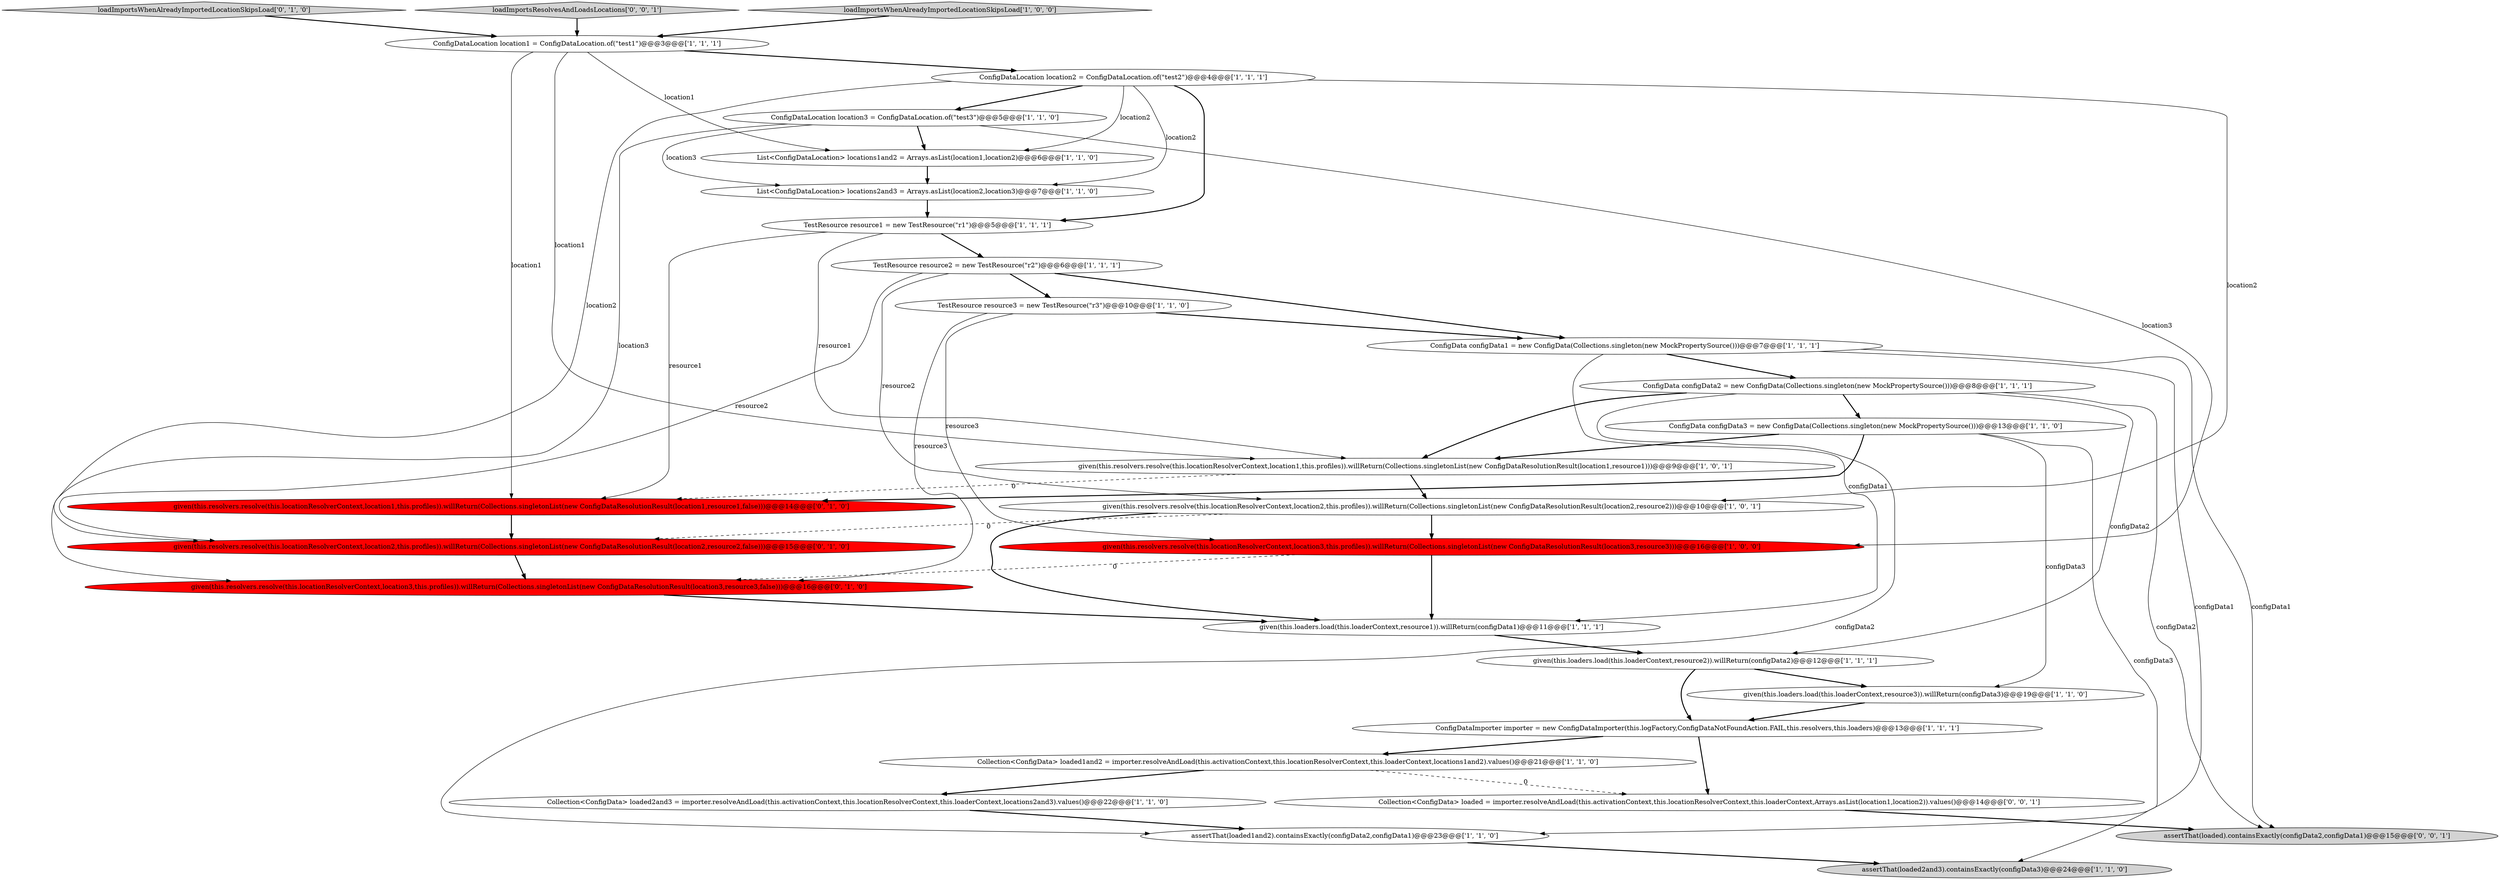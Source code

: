digraph {
14 [style = filled, label = "ConfigDataLocation location1 = ConfigDataLocation.of(\"test1\")@@@3@@@['1', '1', '1']", fillcolor = white, shape = ellipse image = "AAA0AAABBB1BBB"];
1 [style = filled, label = "assertThat(loaded2and3).containsExactly(configData3)@@@24@@@['1', '1', '0']", fillcolor = lightgray, shape = ellipse image = "AAA0AAABBB1BBB"];
22 [style = filled, label = "TestResource resource2 = new TestResource(\"r2\")@@@6@@@['1', '1', '1']", fillcolor = white, shape = ellipse image = "AAA0AAABBB1BBB"];
7 [style = filled, label = "ConfigData configData2 = new ConfigData(Collections.singleton(new MockPropertySource()))@@@8@@@['1', '1', '1']", fillcolor = white, shape = ellipse image = "AAA0AAABBB1BBB"];
12 [style = filled, label = "ConfigDataImporter importer = new ConfigDataImporter(this.logFactory,ConfigDataNotFoundAction.FAIL,this.resolvers,this.loaders)@@@13@@@['1', '1', '1']", fillcolor = white, shape = ellipse image = "AAA0AAABBB1BBB"];
6 [style = filled, label = "List<ConfigDataLocation> locations1and2 = Arrays.asList(location1,location2)@@@6@@@['1', '1', '0']", fillcolor = white, shape = ellipse image = "AAA0AAABBB1BBB"];
16 [style = filled, label = "given(this.loaders.load(this.loaderContext,resource2)).willReturn(configData2)@@@12@@@['1', '1', '1']", fillcolor = white, shape = ellipse image = "AAA0AAABBB1BBB"];
4 [style = filled, label = "ConfigData configData3 = new ConfigData(Collections.singleton(new MockPropertySource()))@@@13@@@['1', '1', '0']", fillcolor = white, shape = ellipse image = "AAA0AAABBB1BBB"];
23 [style = filled, label = "given(this.resolvers.resolve(this.locationResolverContext,location2,this.profiles)).willReturn(Collections.singletonList(new ConfigDataResolutionResult(location2,resource2,false)))@@@15@@@['0', '1', '0']", fillcolor = red, shape = ellipse image = "AAA1AAABBB2BBB"];
5 [style = filled, label = "given(this.loaders.load(this.loaderContext,resource1)).willReturn(configData1)@@@11@@@['1', '1', '1']", fillcolor = white, shape = ellipse image = "AAA0AAABBB1BBB"];
25 [style = filled, label = "given(this.resolvers.resolve(this.locationResolverContext,location1,this.profiles)).willReturn(Collections.singletonList(new ConfigDataResolutionResult(location1,resource1,false)))@@@14@@@['0', '1', '0']", fillcolor = red, shape = ellipse image = "AAA1AAABBB2BBB"];
0 [style = filled, label = "TestResource resource1 = new TestResource(\"r1\")@@@5@@@['1', '1', '1']", fillcolor = white, shape = ellipse image = "AAA0AAABBB1BBB"];
17 [style = filled, label = "Collection<ConfigData> loaded1and2 = importer.resolveAndLoad(this.activationContext,this.locationResolverContext,this.loaderContext,locations1and2).values()@@@21@@@['1', '1', '0']", fillcolor = white, shape = ellipse image = "AAA0AAABBB1BBB"];
26 [style = filled, label = "given(this.resolvers.resolve(this.locationResolverContext,location3,this.profiles)).willReturn(Collections.singletonList(new ConfigDataResolutionResult(location3,resource3,false)))@@@16@@@['0', '1', '0']", fillcolor = red, shape = ellipse image = "AAA1AAABBB2BBB"];
24 [style = filled, label = "loadImportsWhenAlreadyImportedLocationSkipsLoad['0', '1', '0']", fillcolor = lightgray, shape = diamond image = "AAA0AAABBB2BBB"];
11 [style = filled, label = "given(this.resolvers.resolve(this.locationResolverContext,location3,this.profiles)).willReturn(Collections.singletonList(new ConfigDataResolutionResult(location3,resource3)))@@@16@@@['1', '0', '0']", fillcolor = red, shape = ellipse image = "AAA1AAABBB1BBB"];
2 [style = filled, label = "ConfigDataLocation location3 = ConfigDataLocation.of(\"test3\")@@@5@@@['1', '1', '0']", fillcolor = white, shape = ellipse image = "AAA0AAABBB1BBB"];
28 [style = filled, label = "Collection<ConfigData> loaded = importer.resolveAndLoad(this.activationContext,this.locationResolverContext,this.loaderContext,Arrays.asList(location1,location2)).values()@@@14@@@['0', '0', '1']", fillcolor = white, shape = ellipse image = "AAA0AAABBB3BBB"];
21 [style = filled, label = "List<ConfigDataLocation> locations2and3 = Arrays.asList(location2,location3)@@@7@@@['1', '1', '0']", fillcolor = white, shape = ellipse image = "AAA0AAABBB1BBB"];
9 [style = filled, label = "ConfigData configData1 = new ConfigData(Collections.singleton(new MockPropertySource()))@@@7@@@['1', '1', '1']", fillcolor = white, shape = ellipse image = "AAA0AAABBB1BBB"];
15 [style = filled, label = "given(this.resolvers.resolve(this.locationResolverContext,location2,this.profiles)).willReturn(Collections.singletonList(new ConfigDataResolutionResult(location2,resource2)))@@@10@@@['1', '0', '1']", fillcolor = white, shape = ellipse image = "AAA0AAABBB1BBB"];
19 [style = filled, label = "ConfigDataLocation location2 = ConfigDataLocation.of(\"test2\")@@@4@@@['1', '1', '1']", fillcolor = white, shape = ellipse image = "AAA0AAABBB1BBB"];
29 [style = filled, label = "assertThat(loaded).containsExactly(configData2,configData1)@@@15@@@['0', '0', '1']", fillcolor = lightgray, shape = ellipse image = "AAA0AAABBB3BBB"];
18 [style = filled, label = "given(this.resolvers.resolve(this.locationResolverContext,location1,this.profiles)).willReturn(Collections.singletonList(new ConfigDataResolutionResult(location1,resource1)))@@@9@@@['1', '0', '1']", fillcolor = white, shape = ellipse image = "AAA0AAABBB1BBB"];
10 [style = filled, label = "given(this.loaders.load(this.loaderContext,resource3)).willReturn(configData3)@@@19@@@['1', '1', '0']", fillcolor = white, shape = ellipse image = "AAA0AAABBB1BBB"];
27 [style = filled, label = "loadImportsResolvesAndLoadsLocations['0', '0', '1']", fillcolor = lightgray, shape = diamond image = "AAA0AAABBB3BBB"];
8 [style = filled, label = "loadImportsWhenAlreadyImportedLocationSkipsLoad['1', '0', '0']", fillcolor = lightgray, shape = diamond image = "AAA0AAABBB1BBB"];
13 [style = filled, label = "Collection<ConfigData> loaded2and3 = importer.resolveAndLoad(this.activationContext,this.locationResolverContext,this.loaderContext,locations2and3).values()@@@22@@@['1', '1', '0']", fillcolor = white, shape = ellipse image = "AAA0AAABBB1BBB"];
3 [style = filled, label = "TestResource resource3 = new TestResource(\"r3\")@@@10@@@['1', '1', '0']", fillcolor = white, shape = ellipse image = "AAA0AAABBB1BBB"];
20 [style = filled, label = "assertThat(loaded1and2).containsExactly(configData2,configData1)@@@23@@@['1', '1', '0']", fillcolor = white, shape = ellipse image = "AAA0AAABBB1BBB"];
28->29 [style = bold, label=""];
2->11 [style = solid, label="location3"];
15->23 [style = dashed, label="0"];
12->28 [style = bold, label=""];
21->0 [style = bold, label=""];
4->25 [style = bold, label=""];
27->14 [style = bold, label=""];
16->10 [style = bold, label=""];
2->6 [style = bold, label=""];
25->23 [style = bold, label=""];
6->21 [style = bold, label=""];
26->5 [style = bold, label=""];
19->21 [style = solid, label="location2"];
22->9 [style = bold, label=""];
12->17 [style = bold, label=""];
18->15 [style = bold, label=""];
11->26 [style = dashed, label="0"];
23->26 [style = bold, label=""];
8->14 [style = bold, label=""];
19->6 [style = solid, label="location2"];
14->19 [style = bold, label=""];
7->29 [style = solid, label="configData2"];
4->18 [style = bold, label=""];
19->2 [style = bold, label=""];
7->4 [style = bold, label=""];
20->1 [style = bold, label=""];
9->7 [style = bold, label=""];
7->16 [style = solid, label="configData2"];
15->5 [style = bold, label=""];
19->0 [style = bold, label=""];
22->15 [style = solid, label="resource2"];
24->14 [style = bold, label=""];
3->26 [style = solid, label="resource3"];
3->11 [style = solid, label="resource3"];
14->25 [style = solid, label="location1"];
5->16 [style = bold, label=""];
22->3 [style = bold, label=""];
3->9 [style = bold, label=""];
17->28 [style = dashed, label="0"];
11->5 [style = bold, label=""];
22->23 [style = solid, label="resource2"];
0->25 [style = solid, label="resource1"];
15->11 [style = bold, label=""];
9->5 [style = solid, label="configData1"];
10->12 [style = bold, label=""];
0->22 [style = bold, label=""];
19->15 [style = solid, label="location2"];
2->21 [style = solid, label="location3"];
7->18 [style = bold, label=""];
14->6 [style = solid, label="location1"];
17->13 [style = bold, label=""];
14->18 [style = solid, label="location1"];
9->20 [style = solid, label="configData1"];
7->20 [style = solid, label="configData2"];
0->18 [style = solid, label="resource1"];
16->12 [style = bold, label=""];
4->1 [style = solid, label="configData3"];
19->23 [style = solid, label="location2"];
4->10 [style = solid, label="configData3"];
18->25 [style = dashed, label="0"];
2->26 [style = solid, label="location3"];
13->20 [style = bold, label=""];
9->29 [style = solid, label="configData1"];
}
